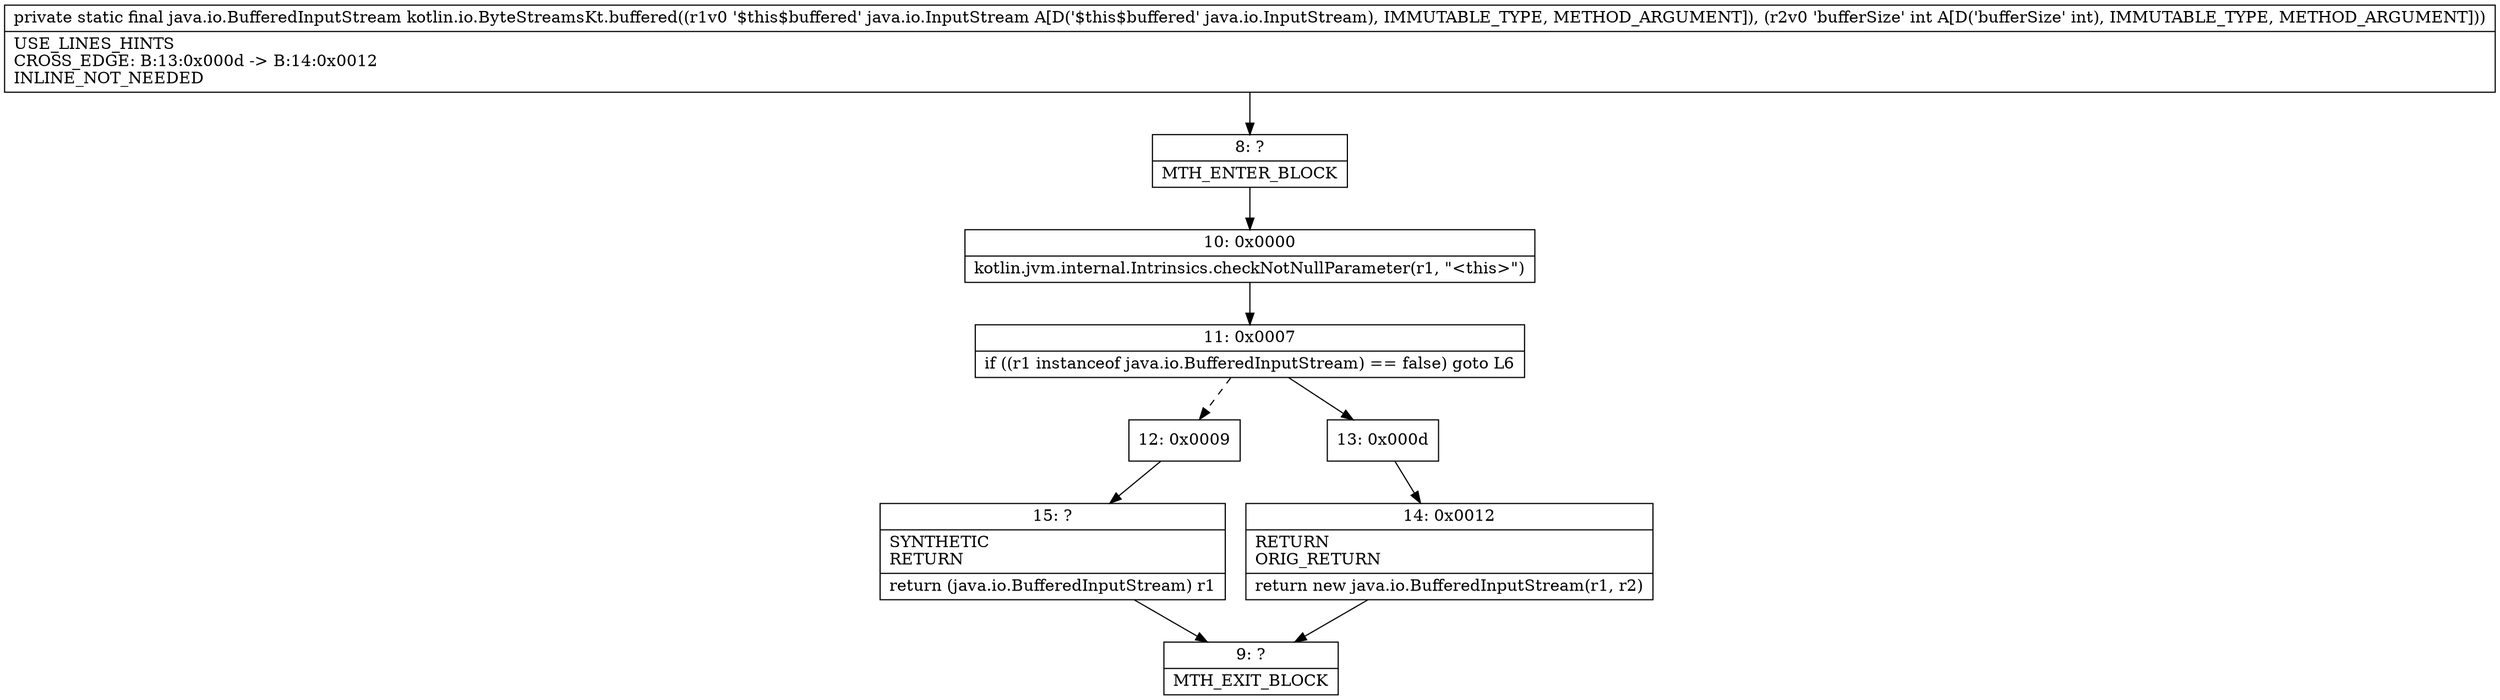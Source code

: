 digraph "CFG forkotlin.io.ByteStreamsKt.buffered(Ljava\/io\/InputStream;I)Ljava\/io\/BufferedInputStream;" {
Node_8 [shape=record,label="{8\:\ ?|MTH_ENTER_BLOCK\l}"];
Node_10 [shape=record,label="{10\:\ 0x0000|kotlin.jvm.internal.Intrinsics.checkNotNullParameter(r1, \"\<this\>\")\l}"];
Node_11 [shape=record,label="{11\:\ 0x0007|if ((r1 instanceof java.io.BufferedInputStream) == false) goto L6\l}"];
Node_12 [shape=record,label="{12\:\ 0x0009}"];
Node_15 [shape=record,label="{15\:\ ?|SYNTHETIC\lRETURN\l|return (java.io.BufferedInputStream) r1\l}"];
Node_9 [shape=record,label="{9\:\ ?|MTH_EXIT_BLOCK\l}"];
Node_13 [shape=record,label="{13\:\ 0x000d}"];
Node_14 [shape=record,label="{14\:\ 0x0012|RETURN\lORIG_RETURN\l|return new java.io.BufferedInputStream(r1, r2)\l}"];
MethodNode[shape=record,label="{private static final java.io.BufferedInputStream kotlin.io.ByteStreamsKt.buffered((r1v0 '$this$buffered' java.io.InputStream A[D('$this$buffered' java.io.InputStream), IMMUTABLE_TYPE, METHOD_ARGUMENT]), (r2v0 'bufferSize' int A[D('bufferSize' int), IMMUTABLE_TYPE, METHOD_ARGUMENT]))  | USE_LINES_HINTS\lCROSS_EDGE: B:13:0x000d \-\> B:14:0x0012\lINLINE_NOT_NEEDED\l}"];
MethodNode -> Node_8;Node_8 -> Node_10;
Node_10 -> Node_11;
Node_11 -> Node_12[style=dashed];
Node_11 -> Node_13;
Node_12 -> Node_15;
Node_15 -> Node_9;
Node_13 -> Node_14;
Node_14 -> Node_9;
}

